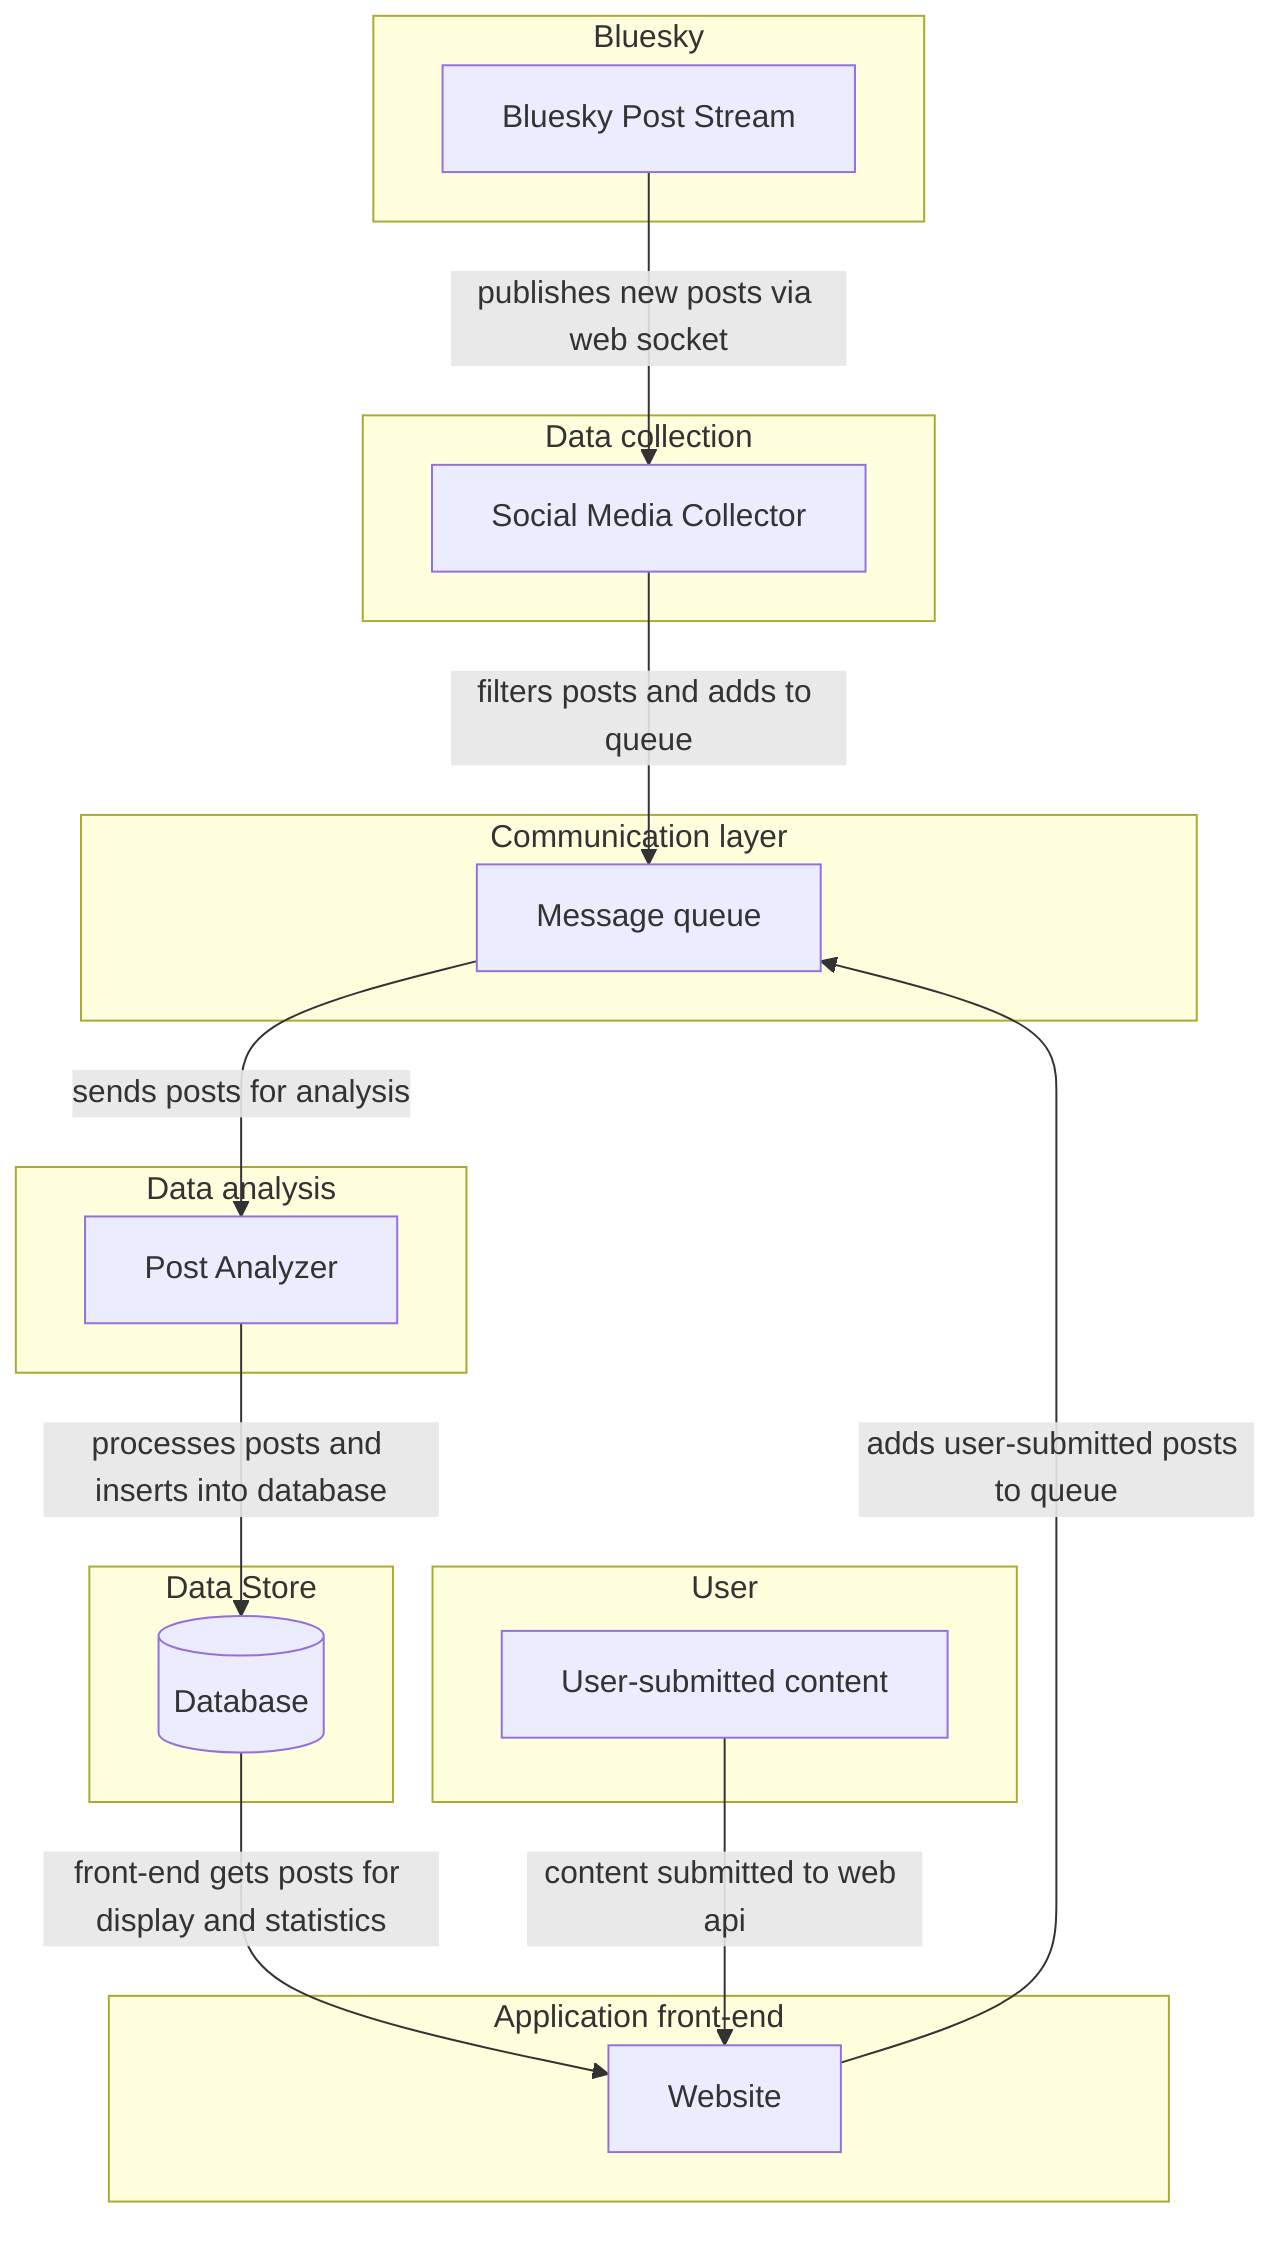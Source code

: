 graph TD
    subgraph Communication layer
        queue[Message queue]
    end

    subgraph Data Store
        db[(Database)]
    end

    subgraph Data analysis
        analyzer
    end
    subgraph Data collection
        collector
    end

    subgraph Application front-end
        web --adds user-submitted posts to queue--> queue[Message queue]
        db --front-end gets posts for display and statistics--> web
        queue --sends posts for analysis--> analyzer[Post Analyzer]
        analyzer --processes posts and inserts into database--> db
        collector[Social Media Collector] --filters posts and adds to queue--> queue
    end

    subgraph Bluesky
        bs[Bluesky Post Stream] --publishes new posts via web socket-->  collector
    end

        subgraph User
        user[User-submitted content] --content submitted to web api--> web[Website]
    end